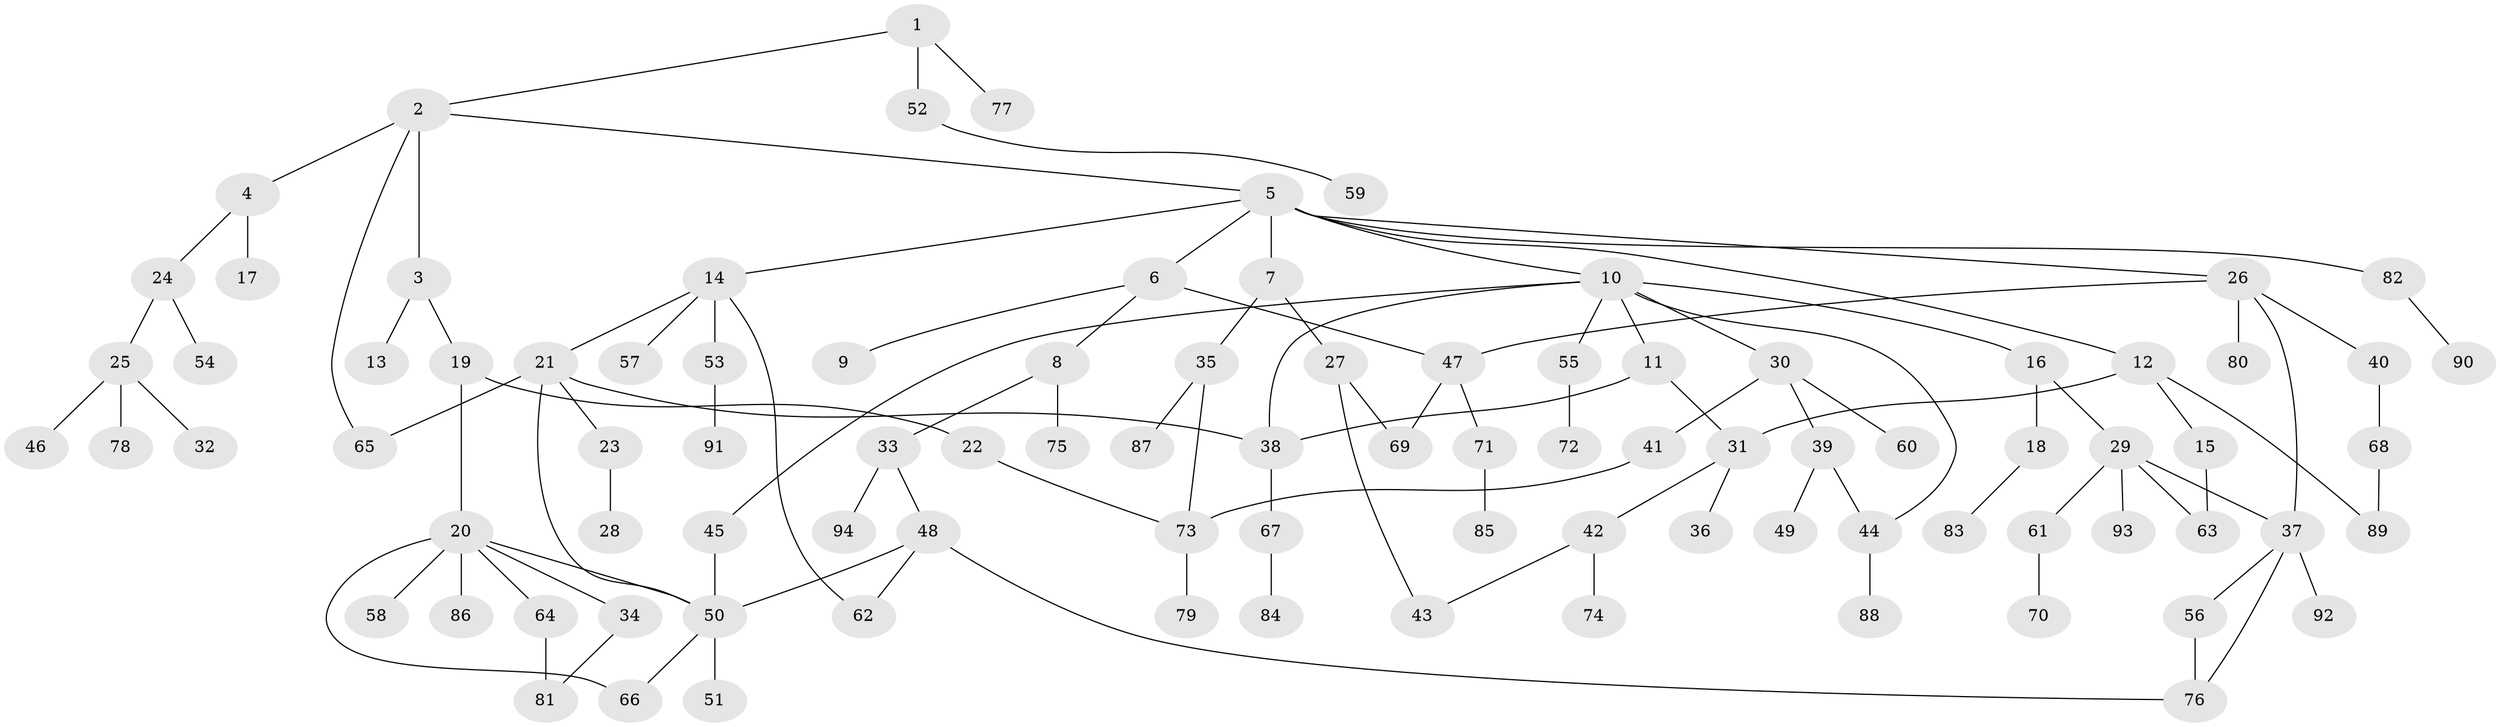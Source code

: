 // Generated by graph-tools (version 1.1) at 2025/10/02/27/25 16:10:55]
// undirected, 94 vertices, 114 edges
graph export_dot {
graph [start="1"]
  node [color=gray90,style=filled];
  1;
  2;
  3;
  4;
  5;
  6;
  7;
  8;
  9;
  10;
  11;
  12;
  13;
  14;
  15;
  16;
  17;
  18;
  19;
  20;
  21;
  22;
  23;
  24;
  25;
  26;
  27;
  28;
  29;
  30;
  31;
  32;
  33;
  34;
  35;
  36;
  37;
  38;
  39;
  40;
  41;
  42;
  43;
  44;
  45;
  46;
  47;
  48;
  49;
  50;
  51;
  52;
  53;
  54;
  55;
  56;
  57;
  58;
  59;
  60;
  61;
  62;
  63;
  64;
  65;
  66;
  67;
  68;
  69;
  70;
  71;
  72;
  73;
  74;
  75;
  76;
  77;
  78;
  79;
  80;
  81;
  82;
  83;
  84;
  85;
  86;
  87;
  88;
  89;
  90;
  91;
  92;
  93;
  94;
  1 -- 2;
  1 -- 52;
  1 -- 77;
  2 -- 3;
  2 -- 4;
  2 -- 5;
  2 -- 65;
  3 -- 13;
  3 -- 19;
  4 -- 17;
  4 -- 24;
  5 -- 6;
  5 -- 7;
  5 -- 10;
  5 -- 12;
  5 -- 14;
  5 -- 26;
  5 -- 82;
  6 -- 8;
  6 -- 9;
  6 -- 47;
  7 -- 27;
  7 -- 35;
  8 -- 33;
  8 -- 75;
  10 -- 11;
  10 -- 16;
  10 -- 30;
  10 -- 38;
  10 -- 45;
  10 -- 55;
  10 -- 44;
  11 -- 31;
  11 -- 38;
  12 -- 15;
  12 -- 31;
  12 -- 89;
  14 -- 21;
  14 -- 53;
  14 -- 57;
  14 -- 62;
  15 -- 63;
  16 -- 18;
  16 -- 29;
  18 -- 83;
  19 -- 20;
  19 -- 22;
  20 -- 34;
  20 -- 58;
  20 -- 64;
  20 -- 66;
  20 -- 86;
  20 -- 50;
  21 -- 23;
  21 -- 50;
  21 -- 65;
  21 -- 38;
  22 -- 73;
  23 -- 28;
  24 -- 25;
  24 -- 54;
  25 -- 32;
  25 -- 46;
  25 -- 78;
  26 -- 37;
  26 -- 40;
  26 -- 80;
  26 -- 47;
  27 -- 43;
  27 -- 69;
  29 -- 61;
  29 -- 63;
  29 -- 93;
  29 -- 37;
  30 -- 39;
  30 -- 41;
  30 -- 60;
  31 -- 36;
  31 -- 42;
  33 -- 48;
  33 -- 94;
  34 -- 81;
  35 -- 73;
  35 -- 87;
  37 -- 56;
  37 -- 92;
  37 -- 76;
  38 -- 67;
  39 -- 44;
  39 -- 49;
  40 -- 68;
  41 -- 73;
  42 -- 74;
  42 -- 43;
  44 -- 88;
  45 -- 50;
  47 -- 71;
  47 -- 69;
  48 -- 62;
  48 -- 76;
  48 -- 50;
  50 -- 51;
  50 -- 66;
  52 -- 59;
  53 -- 91;
  55 -- 72;
  56 -- 76;
  61 -- 70;
  64 -- 81;
  67 -- 84;
  68 -- 89;
  71 -- 85;
  73 -- 79;
  82 -- 90;
}
